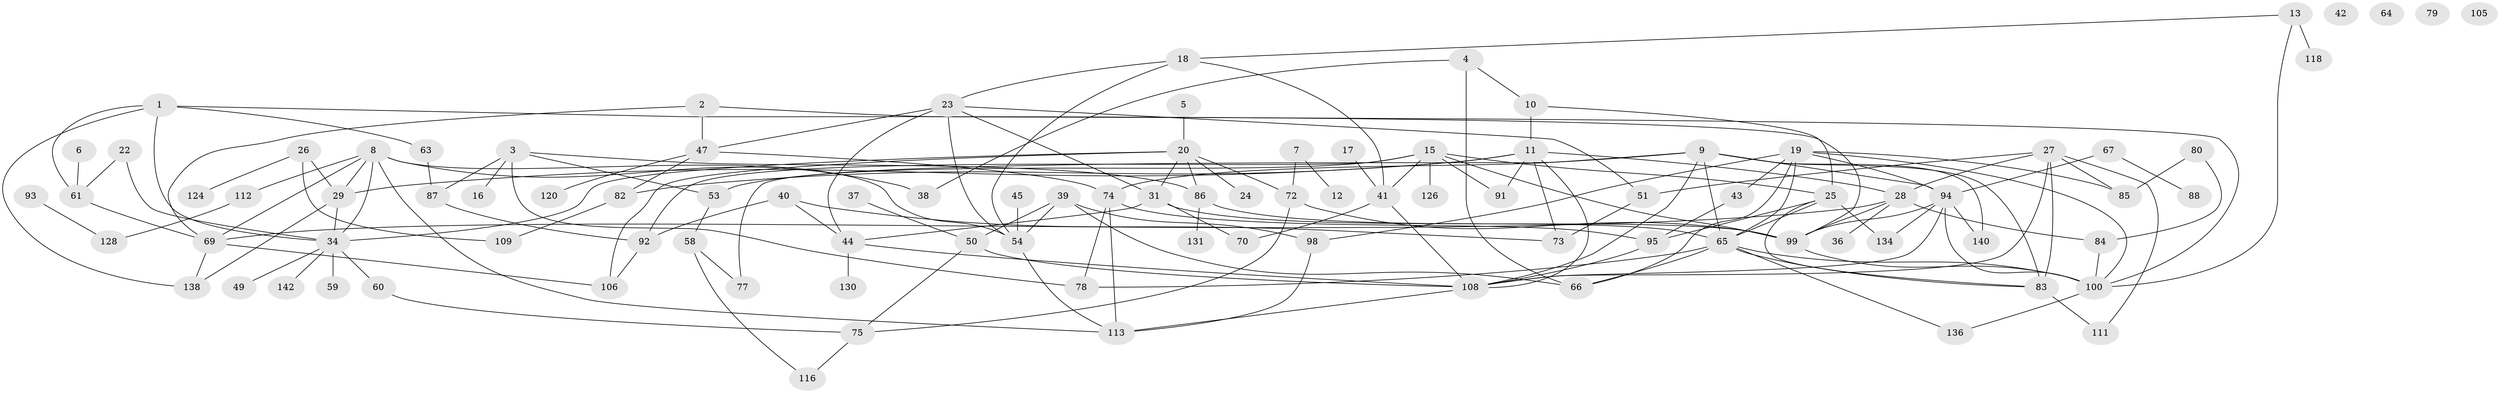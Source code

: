 // Generated by graph-tools (version 1.1) at 2025/23/03/03/25 07:23:29]
// undirected, 99 vertices, 165 edges
graph export_dot {
graph [start="1"]
  node [color=gray90,style=filled];
  1 [super="+56"];
  2 [super="+14"];
  3 [super="+103"];
  4 [super="+132"];
  5;
  6;
  7;
  8 [super="+21"];
  9 [super="+114"];
  10 [super="+119"];
  11 [super="+30"];
  12;
  13 [super="+32"];
  15 [super="+62"];
  16;
  17;
  18;
  19 [super="+35"];
  20 [super="+33"];
  22;
  23 [super="+135"];
  24;
  25 [super="+46"];
  26 [super="+57"];
  27 [super="+48"];
  28 [super="+127"];
  29;
  31 [super="+107"];
  34 [super="+55"];
  36;
  37;
  38;
  39;
  40 [super="+68"];
  41 [super="+97"];
  42;
  43 [super="+89"];
  44 [super="+52"];
  45;
  47 [super="+143"];
  49;
  50 [super="+81"];
  51;
  53;
  54 [super="+104"];
  58 [super="+102"];
  59 [super="+133"];
  60;
  61;
  63;
  64;
  65 [super="+141"];
  66 [super="+71"];
  67;
  69 [super="+76"];
  70 [super="+117"];
  72 [super="+96"];
  73;
  74 [super="+115"];
  75;
  77;
  78 [super="+121"];
  79;
  80;
  82;
  83 [super="+90"];
  84 [super="+110"];
  85;
  86;
  87;
  88;
  91;
  92 [super="+139"];
  93;
  94 [super="+101"];
  95;
  98;
  99 [super="+123"];
  100 [super="+137"];
  105;
  106;
  108 [super="+125"];
  109 [super="+129"];
  111;
  112;
  113;
  116 [super="+122"];
  118;
  120;
  124;
  126;
  128;
  130;
  131;
  134;
  136;
  138;
  140;
  142;
  1 -- 63;
  1 -- 138;
  1 -- 34;
  1 -- 99;
  1 -- 61;
  2 -- 69;
  2 -- 47;
  2 -- 100;
  3 -- 53;
  3 -- 16;
  3 -- 86;
  3 -- 87;
  3 -- 78;
  4 -- 38;
  4 -- 66;
  4 -- 10;
  5 -- 20;
  6 -- 61;
  7 -- 12;
  7 -- 72;
  8 -- 29;
  8 -- 34;
  8 -- 69;
  8 -- 112;
  8 -- 113;
  8 -- 54;
  8 -- 38;
  9 -- 108;
  9 -- 140;
  9 -- 77;
  9 -- 94;
  9 -- 74;
  9 -- 83;
  9 -- 65;
  10 -- 25;
  10 -- 11;
  11 -- 73;
  11 -- 91;
  11 -- 108;
  11 -- 82;
  11 -- 28;
  11 -- 29;
  13 -- 118 [weight=2];
  13 -- 18;
  13 -- 100;
  15 -- 41;
  15 -- 53;
  15 -- 25;
  15 -- 91;
  15 -- 92;
  15 -- 126;
  15 -- 99;
  17 -- 41;
  18 -- 23;
  18 -- 41;
  18 -- 54;
  19 -- 66;
  19 -- 94 [weight=2];
  19 -- 65;
  19 -- 98;
  19 -- 100;
  19 -- 85;
  19 -- 43;
  20 -- 24;
  20 -- 86;
  20 -- 72;
  20 -- 106;
  20 -- 34;
  20 -- 31;
  22 -- 34;
  22 -- 61;
  23 -- 47;
  23 -- 51;
  23 -- 54;
  23 -- 44;
  23 -- 31;
  25 -- 83;
  25 -- 95;
  25 -- 134;
  25 -- 65;
  26 -- 124;
  26 -- 109;
  26 -- 29;
  27 -- 51;
  27 -- 85;
  27 -- 111;
  27 -- 28;
  27 -- 83;
  27 -- 108;
  28 -- 84;
  28 -- 99;
  28 -- 69;
  28 -- 36;
  29 -- 34;
  29 -- 138;
  31 -- 65;
  31 -- 44;
  31 -- 70;
  34 -- 49;
  34 -- 60;
  34 -- 142;
  34 -- 59;
  37 -- 50;
  39 -- 66;
  39 -- 98;
  39 -- 54;
  39 -- 50;
  40 -- 73;
  40 -- 44;
  40 -- 92;
  41 -- 108;
  41 -- 70;
  43 -- 95;
  44 -- 130;
  44 -- 108;
  45 -- 54;
  47 -- 74;
  47 -- 82;
  47 -- 120;
  50 -- 108 [weight=2];
  50 -- 75;
  51 -- 73;
  53 -- 58;
  54 -- 113;
  58 -- 116;
  58 -- 77;
  60 -- 75;
  61 -- 69;
  63 -- 87;
  65 -- 100;
  65 -- 83;
  65 -- 78;
  65 -- 66;
  65 -- 136;
  67 -- 88;
  67 -- 94;
  69 -- 138;
  69 -- 106;
  72 -- 99;
  72 -- 75;
  74 -- 113;
  74 -- 95;
  74 -- 78;
  75 -- 116;
  80 -- 84;
  80 -- 85;
  82 -- 109;
  83 -- 111;
  84 -- 100;
  86 -- 99;
  86 -- 131;
  87 -- 92;
  92 -- 106;
  93 -- 128;
  94 -- 99;
  94 -- 134;
  94 -- 140;
  94 -- 108;
  94 -- 100;
  95 -- 108;
  98 -- 113;
  99 -- 100;
  100 -- 136;
  108 -- 113;
  112 -- 128;
}
